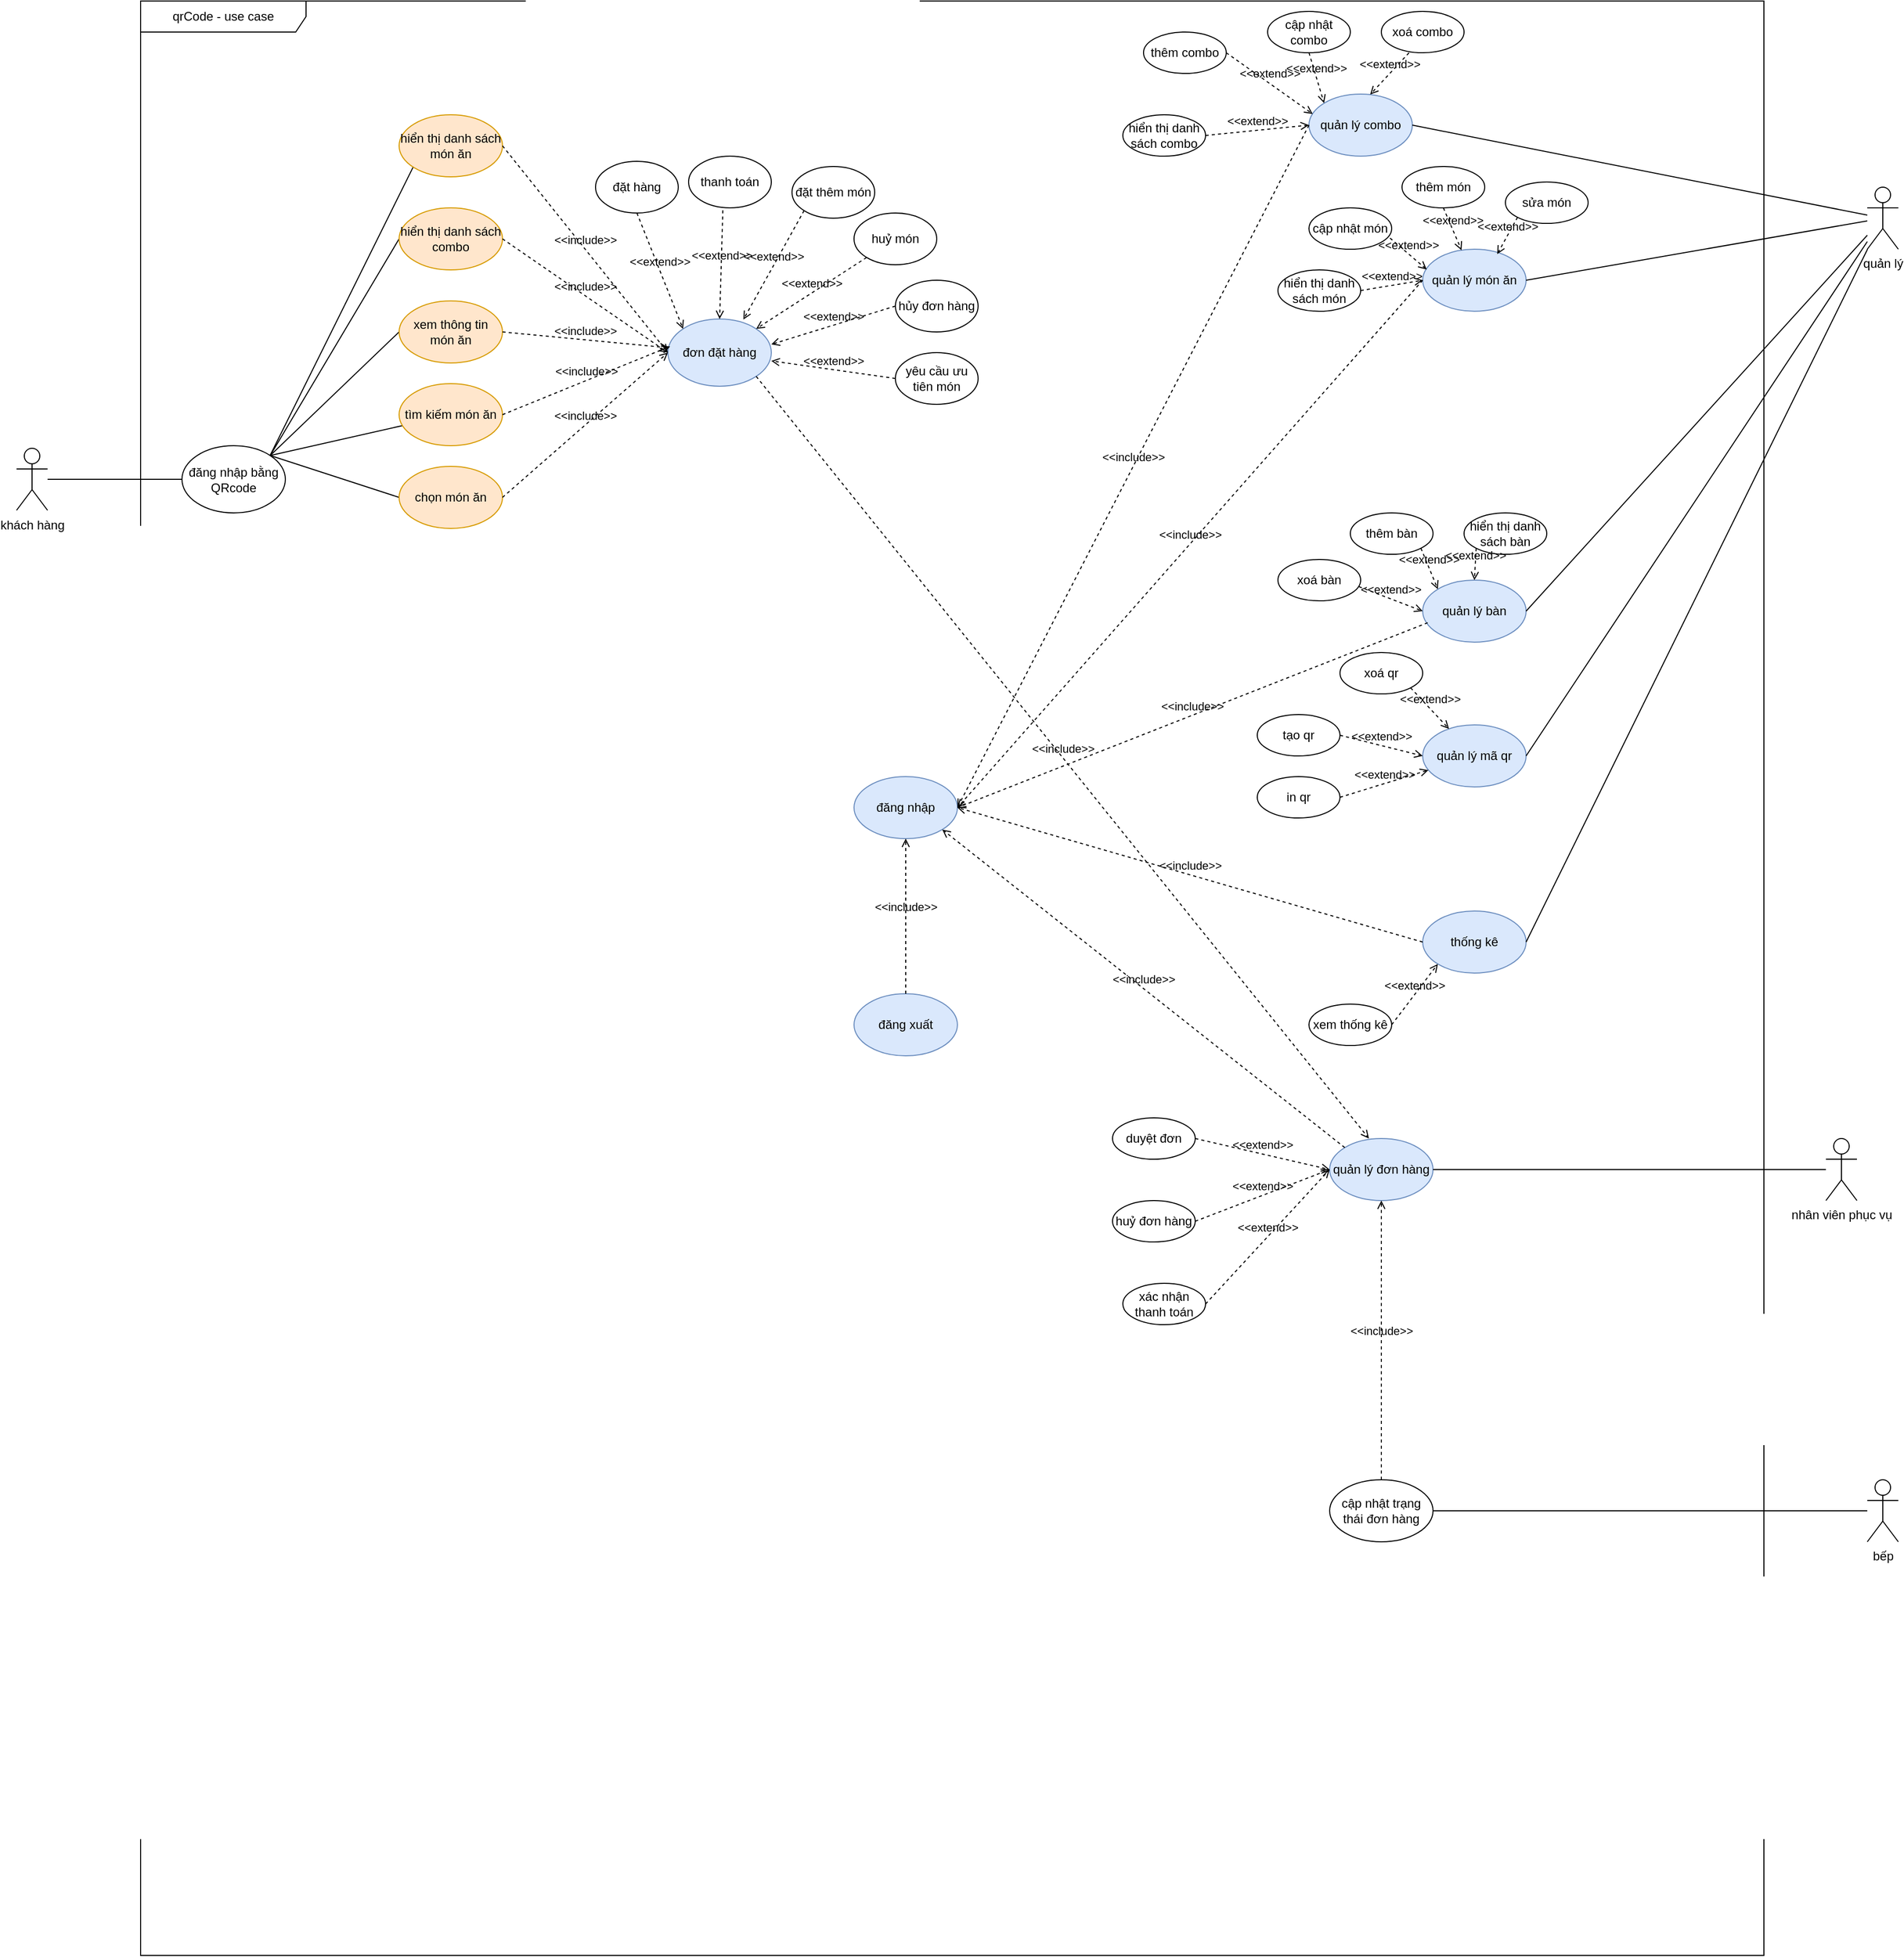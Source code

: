 <mxfile version="24.8.4">
  <diagram name="Trang-1" id="KUGLHPBJDXLbqY33dowA">
    <mxGraphModel dx="1434" dy="746" grid="1" gridSize="10" guides="1" tooltips="1" connect="1" arrows="1" fold="1" page="1" pageScale="1" pageWidth="1920" pageHeight="1200" math="0" shadow="0">
      <root>
        <mxCell id="0" />
        <mxCell id="1" parent="0" />
        <mxCell id="tp8tk3ZOuLwhO5mAe-Hx-1" value="qrCode - use case" style="shape=umlFrame;whiteSpace=wrap;html=1;pointerEvents=0;recursiveResize=0;container=1;collapsible=0;width=160;" parent="1" vertex="1">
          <mxGeometry x="180" y="360" width="1570" height="1890" as="geometry" />
        </mxCell>
        <mxCell id="WepjOPcnquh5TteQ4RRN-25" style="rounded=0;orthogonalLoop=1;jettySize=auto;html=1;entryX=0;entryY=0.5;entryDx=0;entryDy=0;endArrow=none;endFill=0;" parent="tp8tk3ZOuLwhO5mAe-Hx-1" edge="1">
          <mxGeometry relative="1" as="geometry">
            <mxPoint x="120.003" y="450.002" as="sourcePoint" />
            <mxPoint x="264.64" y="158.43" as="targetPoint" />
          </mxGeometry>
        </mxCell>
        <mxCell id="WepjOPcnquh5TteQ4RRN-27" style="rounded=0;orthogonalLoop=1;jettySize=auto;html=1;entryX=0;entryY=0.5;entryDx=0;entryDy=0;endArrow=none;endFill=0;exitX=1;exitY=0;exitDx=0;exitDy=0;" parent="tp8tk3ZOuLwhO5mAe-Hx-1" source="WepjOPcnquh5TteQ4RRN-2" target="WepjOPcnquh5TteQ4RRN-5" edge="1">
          <mxGeometry relative="1" as="geometry" />
        </mxCell>
        <mxCell id="WepjOPcnquh5TteQ4RRN-28" style="rounded=0;orthogonalLoop=1;jettySize=auto;html=1;entryX=0;entryY=0.5;entryDx=0;entryDy=0;endArrow=none;endFill=0;exitX=1;exitY=0;exitDx=0;exitDy=0;" parent="tp8tk3ZOuLwhO5mAe-Hx-1" source="WepjOPcnquh5TteQ4RRN-2" target="WepjOPcnquh5TteQ4RRN-6" edge="1">
          <mxGeometry relative="1" as="geometry" />
        </mxCell>
        <mxCell id="WepjOPcnquh5TteQ4RRN-29" style="rounded=0;orthogonalLoop=1;jettySize=auto;html=1;endArrow=none;endFill=0;exitX=1;exitY=0;exitDx=0;exitDy=0;" parent="tp8tk3ZOuLwhO5mAe-Hx-1" source="WepjOPcnquh5TteQ4RRN-2" target="WepjOPcnquh5TteQ4RRN-7" edge="1">
          <mxGeometry relative="1" as="geometry" />
        </mxCell>
        <mxCell id="WepjOPcnquh5TteQ4RRN-30" style="rounded=0;orthogonalLoop=1;jettySize=auto;html=1;entryX=0;entryY=0.5;entryDx=0;entryDy=0;endArrow=none;endFill=0;exitX=1;exitY=0;exitDx=0;exitDy=0;" parent="tp8tk3ZOuLwhO5mAe-Hx-1" source="WepjOPcnquh5TteQ4RRN-2" target="WepjOPcnquh5TteQ4RRN-18" edge="1">
          <mxGeometry relative="1" as="geometry" />
        </mxCell>
        <mxCell id="WepjOPcnquh5TteQ4RRN-2" value="đăng nhập bằng QRcode" style="ellipse;whiteSpace=wrap;html=1;" parent="tp8tk3ZOuLwhO5mAe-Hx-1" vertex="1">
          <mxGeometry x="40" y="430" width="100" height="65" as="geometry" />
        </mxCell>
        <mxCell id="WepjOPcnquh5TteQ4RRN-4" value="hiển thị danh sách món ăn" style="ellipse;whiteSpace=wrap;html=1;fillColor=#ffe6cc;strokeColor=#d79b00;" parent="tp8tk3ZOuLwhO5mAe-Hx-1" vertex="1">
          <mxGeometry x="250" y="110" width="100" height="60" as="geometry" />
        </mxCell>
        <mxCell id="WepjOPcnquh5TteQ4RRN-5" value="hiển thị danh sách combo" style="ellipse;whiteSpace=wrap;html=1;fillColor=#ffe6cc;strokeColor=#d79b00;" parent="tp8tk3ZOuLwhO5mAe-Hx-1" vertex="1">
          <mxGeometry x="250" y="200" width="100" height="60" as="geometry" />
        </mxCell>
        <mxCell id="WepjOPcnquh5TteQ4RRN-6" value="xem thông tin món ăn" style="ellipse;whiteSpace=wrap;html=1;fillColor=#ffe6cc;strokeColor=#d79b00;" parent="tp8tk3ZOuLwhO5mAe-Hx-1" vertex="1">
          <mxGeometry x="250" y="290" width="100" height="60" as="geometry" />
        </mxCell>
        <mxCell id="WepjOPcnquh5TteQ4RRN-7" value="tìm kiếm món ăn" style="ellipse;whiteSpace=wrap;html=1;fillColor=#ffe6cc;strokeColor=#d79b00;" parent="tp8tk3ZOuLwhO5mAe-Hx-1" vertex="1">
          <mxGeometry x="250" y="370" width="100" height="60" as="geometry" />
        </mxCell>
        <mxCell id="WepjOPcnquh5TteQ4RRN-8" value="đơn đặt hàng" style="ellipse;whiteSpace=wrap;html=1;fillColor=#dae8fc;strokeColor=#6c8ebf;" parent="tp8tk3ZOuLwhO5mAe-Hx-1" vertex="1">
          <mxGeometry x="510" y="307.5" width="100" height="65" as="geometry" />
        </mxCell>
        <mxCell id="WepjOPcnquh5TteQ4RRN-15" value="đặt hàng" style="ellipse;whiteSpace=wrap;html=1;" parent="tp8tk3ZOuLwhO5mAe-Hx-1" vertex="1">
          <mxGeometry x="440" y="155" width="80" height="50" as="geometry" />
        </mxCell>
        <mxCell id="WepjOPcnquh5TteQ4RRN-16" value="&amp;lt;&amp;lt;extend&amp;gt;&amp;gt;" style="html=1;verticalAlign=bottom;labelBackgroundColor=none;endArrow=open;endFill=0;dashed=1;rounded=0;exitX=0.5;exitY=1;exitDx=0;exitDy=0;entryX=0;entryY=0;entryDx=0;entryDy=0;" parent="tp8tk3ZOuLwhO5mAe-Hx-1" source="WepjOPcnquh5TteQ4RRN-15" target="WepjOPcnquh5TteQ4RRN-8" edge="1">
          <mxGeometry width="160" relative="1" as="geometry">
            <mxPoint x="570" y="320" as="sourcePoint" />
            <mxPoint x="730" y="320" as="targetPoint" />
          </mxGeometry>
        </mxCell>
        <mxCell id="WepjOPcnquh5TteQ4RRN-18" value="chọn món ăn" style="ellipse;whiteSpace=wrap;html=1;fillColor=#ffe6cc;strokeColor=#d79b00;" parent="tp8tk3ZOuLwhO5mAe-Hx-1" vertex="1">
          <mxGeometry x="250" y="450" width="100" height="60" as="geometry" />
        </mxCell>
        <mxCell id="WepjOPcnquh5TteQ4RRN-21" value="thanh toán" style="ellipse;whiteSpace=wrap;html=1;" parent="tp8tk3ZOuLwhO5mAe-Hx-1" vertex="1">
          <mxGeometry x="530" y="150" width="80" height="50" as="geometry" />
        </mxCell>
        <mxCell id="WepjOPcnquh5TteQ4RRN-22" value="&amp;lt;&amp;lt;extend&amp;gt;&amp;gt;" style="html=1;verticalAlign=bottom;labelBackgroundColor=none;endArrow=open;endFill=0;dashed=1;rounded=0;exitX=0.414;exitY=1.047;exitDx=0;exitDy=0;entryX=0.5;entryY=0;entryDx=0;entryDy=0;exitPerimeter=0;" parent="tp8tk3ZOuLwhO5mAe-Hx-1" source="WepjOPcnquh5TteQ4RRN-21" target="WepjOPcnquh5TteQ4RRN-8" edge="1">
          <mxGeometry width="160" relative="1" as="geometry">
            <mxPoint x="580" y="215" as="sourcePoint" />
            <mxPoint x="546" y="270" as="targetPoint" />
          </mxGeometry>
        </mxCell>
        <mxCell id="WepjOPcnquh5TteQ4RRN-31" value="&amp;lt;&amp;lt;include&amp;gt;&amp;gt;" style="html=1;verticalAlign=bottom;labelBackgroundColor=none;endArrow=open;endFill=0;dashed=1;rounded=0;exitX=1;exitY=0.5;exitDx=0;exitDy=0;entryX=0;entryY=0.5;entryDx=0;entryDy=0;" parent="tp8tk3ZOuLwhO5mAe-Hx-1" source="WepjOPcnquh5TteQ4RRN-4" target="WepjOPcnquh5TteQ4RRN-8" edge="1">
          <mxGeometry width="160" relative="1" as="geometry">
            <mxPoint x="360" y="290" as="sourcePoint" />
            <mxPoint x="520" y="290" as="targetPoint" />
          </mxGeometry>
        </mxCell>
        <mxCell id="WepjOPcnquh5TteQ4RRN-32" value="&amp;lt;&amp;lt;include&amp;gt;&amp;gt;" style="html=1;verticalAlign=bottom;labelBackgroundColor=none;endArrow=open;endFill=0;dashed=1;rounded=0;exitX=1;exitY=0.5;exitDx=0;exitDy=0;entryX=0;entryY=0.5;entryDx=0;entryDy=0;" parent="tp8tk3ZOuLwhO5mAe-Hx-1" source="WepjOPcnquh5TteQ4RRN-5" target="WepjOPcnquh5TteQ4RRN-8" edge="1">
          <mxGeometry width="160" relative="1" as="geometry">
            <mxPoint x="380" y="250" as="sourcePoint" />
            <mxPoint x="540" y="450" as="targetPoint" />
          </mxGeometry>
        </mxCell>
        <mxCell id="WepjOPcnquh5TteQ4RRN-33" value="&amp;lt;&amp;lt;include&amp;gt;&amp;gt;" style="html=1;verticalAlign=bottom;labelBackgroundColor=none;endArrow=open;endFill=0;dashed=1;rounded=0;exitX=1;exitY=0.5;exitDx=0;exitDy=0;" parent="tp8tk3ZOuLwhO5mAe-Hx-1" source="WepjOPcnquh5TteQ4RRN-6" target="WepjOPcnquh5TteQ4RRN-8" edge="1">
          <mxGeometry width="160" relative="1" as="geometry">
            <mxPoint x="370" y="160" as="sourcePoint" />
            <mxPoint x="530" y="360" as="targetPoint" />
          </mxGeometry>
        </mxCell>
        <mxCell id="WepjOPcnquh5TteQ4RRN-34" value="&amp;lt;&amp;lt;include&amp;gt;&amp;gt;" style="html=1;verticalAlign=bottom;labelBackgroundColor=none;endArrow=open;endFill=0;dashed=1;rounded=0;exitX=1;exitY=0.5;exitDx=0;exitDy=0;entryX=0.021;entryY=0.407;entryDx=0;entryDy=0;entryPerimeter=0;" parent="tp8tk3ZOuLwhO5mAe-Hx-1" source="WepjOPcnquh5TteQ4RRN-7" target="WepjOPcnquh5TteQ4RRN-8" edge="1">
          <mxGeometry width="160" relative="1" as="geometry">
            <mxPoint x="380" y="170" as="sourcePoint" />
            <mxPoint x="520" y="340" as="targetPoint" />
          </mxGeometry>
        </mxCell>
        <mxCell id="WepjOPcnquh5TteQ4RRN-36" value="đặt thêm món" style="ellipse;whiteSpace=wrap;html=1;" parent="tp8tk3ZOuLwhO5mAe-Hx-1" vertex="1">
          <mxGeometry x="630" y="160" width="80" height="50" as="geometry" />
        </mxCell>
        <mxCell id="WepjOPcnquh5TteQ4RRN-37" value="huỷ món" style="ellipse;whiteSpace=wrap;html=1;" parent="tp8tk3ZOuLwhO5mAe-Hx-1" vertex="1">
          <mxGeometry x="690" y="205" width="80" height="50" as="geometry" />
        </mxCell>
        <mxCell id="WepjOPcnquh5TteQ4RRN-38" value="&amp;lt;&amp;lt;extend&amp;gt;&amp;gt;" style="html=1;verticalAlign=bottom;labelBackgroundColor=none;endArrow=open;endFill=0;dashed=1;rounded=0;entryX=1;entryY=0;entryDx=0;entryDy=0;" parent="tp8tk3ZOuLwhO5mAe-Hx-1" source="WepjOPcnquh5TteQ4RRN-37" target="WepjOPcnquh5TteQ4RRN-8" edge="1">
          <mxGeometry width="160" relative="1" as="geometry">
            <mxPoint x="683" y="232" as="sourcePoint" />
            <mxPoint x="599" y="322" as="targetPoint" />
          </mxGeometry>
        </mxCell>
        <mxCell id="WepjOPcnquh5TteQ4RRN-39" value="&amp;lt;&amp;lt;extend&amp;gt;&amp;gt;" style="html=1;verticalAlign=bottom;labelBackgroundColor=none;endArrow=open;endFill=0;dashed=1;rounded=0;entryX=0.73;entryY=0.008;entryDx=0;entryDy=0;exitX=0;exitY=1;exitDx=0;exitDy=0;entryPerimeter=0;" parent="tp8tk3ZOuLwhO5mAe-Hx-1" source="WepjOPcnquh5TteQ4RRN-36" target="WepjOPcnquh5TteQ4RRN-8" edge="1">
          <mxGeometry width="160" relative="1" as="geometry">
            <mxPoint x="701" y="340" as="sourcePoint" />
            <mxPoint x="620" y="350" as="targetPoint" />
          </mxGeometry>
        </mxCell>
        <mxCell id="WepjOPcnquh5TteQ4RRN-43" value="quản lý combo" style="ellipse;whiteSpace=wrap;html=1;fillColor=#dae8fc;strokeColor=#6c8ebf;" parent="tp8tk3ZOuLwhO5mAe-Hx-1" vertex="1">
          <mxGeometry x="1130" y="90" width="100" height="60" as="geometry" />
        </mxCell>
        <mxCell id="WepjOPcnquh5TteQ4RRN-44" value="quản lý món ăn" style="ellipse;whiteSpace=wrap;html=1;fillColor=#dae8fc;strokeColor=#6c8ebf;" parent="tp8tk3ZOuLwhO5mAe-Hx-1" vertex="1">
          <mxGeometry x="1240" y="240" width="100" height="60" as="geometry" />
        </mxCell>
        <mxCell id="WepjOPcnquh5TteQ4RRN-46" value="thống kê" style="ellipse;whiteSpace=wrap;html=1;fillColor=#dae8fc;strokeColor=#6c8ebf;" parent="tp8tk3ZOuLwhO5mAe-Hx-1" vertex="1">
          <mxGeometry x="1240" y="880" width="100" height="60" as="geometry" />
        </mxCell>
        <mxCell id="WepjOPcnquh5TteQ4RRN-47" value="quản lý đơn hàng" style="ellipse;whiteSpace=wrap;html=1;fillColor=#dae8fc;strokeColor=#6c8ebf;" parent="tp8tk3ZOuLwhO5mAe-Hx-1" vertex="1">
          <mxGeometry x="1150" y="1100" width="100" height="60" as="geometry" />
        </mxCell>
        <mxCell id="WepjOPcnquh5TteQ4RRN-48" value="cập nhật trạng thái đơn hàng" style="ellipse;whiteSpace=wrap;html=1;" parent="tp8tk3ZOuLwhO5mAe-Hx-1" vertex="1">
          <mxGeometry x="1150" y="1430" width="100" height="60" as="geometry" />
        </mxCell>
        <mxCell id="WepjOPcnquh5TteQ4RRN-49" value="quản lý bàn" style="ellipse;whiteSpace=wrap;html=1;fillColor=#dae8fc;strokeColor=#6c8ebf;" parent="tp8tk3ZOuLwhO5mAe-Hx-1" vertex="1">
          <mxGeometry x="1240" y="560" width="100" height="60" as="geometry" />
        </mxCell>
        <mxCell id="WepjOPcnquh5TteQ4RRN-50" value="quản lý mã qr" style="ellipse;whiteSpace=wrap;html=1;fillColor=#dae8fc;strokeColor=#6c8ebf;" parent="tp8tk3ZOuLwhO5mAe-Hx-1" vertex="1">
          <mxGeometry x="1240" y="700" width="100" height="60" as="geometry" />
        </mxCell>
        <mxCell id="WepjOPcnquh5TteQ4RRN-87" value="đăng nhập" style="ellipse;whiteSpace=wrap;html=1;fillColor=#dae8fc;strokeColor=#6c8ebf;" parent="tp8tk3ZOuLwhO5mAe-Hx-1" vertex="1">
          <mxGeometry x="690" y="750" width="100" height="60" as="geometry" />
        </mxCell>
        <mxCell id="WepjOPcnquh5TteQ4RRN-94" value="&amp;lt;&amp;lt;include&amp;gt;&amp;gt;" style="html=1;verticalAlign=bottom;labelBackgroundColor=none;endArrow=open;endFill=0;dashed=1;rounded=0;exitX=0;exitY=0.5;exitDx=0;exitDy=0;entryX=1;entryY=0.5;entryDx=0;entryDy=0;" parent="tp8tk3ZOuLwhO5mAe-Hx-1" source="WepjOPcnquh5TteQ4RRN-43" target="WepjOPcnquh5TteQ4RRN-87" edge="1">
          <mxGeometry width="160" relative="1" as="geometry">
            <mxPoint x="1150" y="460" as="sourcePoint" />
            <mxPoint x="1310" y="320" as="targetPoint" />
          </mxGeometry>
        </mxCell>
        <mxCell id="WepjOPcnquh5TteQ4RRN-96" value="&amp;lt;&amp;lt;include&amp;gt;&amp;gt;" style="html=1;verticalAlign=bottom;labelBackgroundColor=none;endArrow=open;endFill=0;dashed=1;rounded=0;exitX=0;exitY=0.5;exitDx=0;exitDy=0;entryX=1;entryY=0.5;entryDx=0;entryDy=0;" parent="tp8tk3ZOuLwhO5mAe-Hx-1" source="WepjOPcnquh5TteQ4RRN-44" target="WepjOPcnquh5TteQ4RRN-87" edge="1">
          <mxGeometry width="160" relative="1" as="geometry">
            <mxPoint x="370" y="500" as="sourcePoint" />
            <mxPoint x="828" y="892" as="targetPoint" />
          </mxGeometry>
        </mxCell>
        <mxCell id="WepjOPcnquh5TteQ4RRN-97" value="thêm combo" style="ellipse;whiteSpace=wrap;html=1;" parent="tp8tk3ZOuLwhO5mAe-Hx-1" vertex="1">
          <mxGeometry x="970" y="30" width="80" height="40" as="geometry" />
        </mxCell>
        <mxCell id="WepjOPcnquh5TteQ4RRN-98" value="cập nhật combo" style="ellipse;whiteSpace=wrap;html=1;" parent="tp8tk3ZOuLwhO5mAe-Hx-1" vertex="1">
          <mxGeometry x="1090" y="10" width="80" height="40" as="geometry" />
        </mxCell>
        <mxCell id="WepjOPcnquh5TteQ4RRN-99" value="xoá combo" style="ellipse;whiteSpace=wrap;html=1;" parent="tp8tk3ZOuLwhO5mAe-Hx-1" vertex="1">
          <mxGeometry x="1200" y="10" width="80" height="40" as="geometry" />
        </mxCell>
        <mxCell id="WepjOPcnquh5TteQ4RRN-100" value="hiển thị danh sách combo" style="ellipse;whiteSpace=wrap;html=1;" parent="tp8tk3ZOuLwhO5mAe-Hx-1" vertex="1">
          <mxGeometry x="950" y="110" width="80" height="40" as="geometry" />
        </mxCell>
        <mxCell id="WepjOPcnquh5TteQ4RRN-101" value="&amp;lt;&amp;lt;extend&amp;gt;&amp;gt;" style="html=1;verticalAlign=bottom;labelBackgroundColor=none;endArrow=open;endFill=0;dashed=1;rounded=0;exitX=1;exitY=0.5;exitDx=0;exitDy=0;entryX=0;entryY=0.5;entryDx=0;entryDy=0;" parent="tp8tk3ZOuLwhO5mAe-Hx-1" source="WepjOPcnquh5TteQ4RRN-100" target="WepjOPcnquh5TteQ4RRN-43" edge="1">
          <mxGeometry width="160" relative="1" as="geometry">
            <mxPoint x="1060" y="100" as="sourcePoint" />
            <mxPoint x="976" y="190" as="targetPoint" />
          </mxGeometry>
        </mxCell>
        <mxCell id="WepjOPcnquh5TteQ4RRN-103" value="&amp;lt;&amp;lt;extend&amp;gt;&amp;gt;" style="html=1;verticalAlign=bottom;labelBackgroundColor=none;endArrow=open;endFill=0;dashed=1;rounded=0;exitX=0.5;exitY=1;exitDx=0;exitDy=0;entryX=0;entryY=0;entryDx=0;entryDy=0;" parent="tp8tk3ZOuLwhO5mAe-Hx-1" source="WepjOPcnquh5TteQ4RRN-98" target="WepjOPcnquh5TteQ4RRN-43" edge="1">
          <mxGeometry width="160" relative="1" as="geometry">
            <mxPoint x="1120" y="80" as="sourcePoint" />
            <mxPoint x="1036" y="170" as="targetPoint" />
          </mxGeometry>
        </mxCell>
        <mxCell id="WepjOPcnquh5TteQ4RRN-104" value="&amp;lt;&amp;lt;extend&amp;gt;&amp;gt;" style="html=1;verticalAlign=bottom;labelBackgroundColor=none;endArrow=open;endFill=0;dashed=1;rounded=0;exitX=0.334;exitY=1.003;exitDx=0;exitDy=0;entryX=0.592;entryY=0.007;entryDx=0;entryDy=0;entryPerimeter=0;exitPerimeter=0;" parent="tp8tk3ZOuLwhO5mAe-Hx-1" source="WepjOPcnquh5TteQ4RRN-99" target="WepjOPcnquh5TteQ4RRN-43" edge="1">
          <mxGeometry width="160" relative="1" as="geometry">
            <mxPoint x="1210" y="100" as="sourcePoint" />
            <mxPoint x="1126" y="190" as="targetPoint" />
          </mxGeometry>
        </mxCell>
        <mxCell id="WepjOPcnquh5TteQ4RRN-102" value="&amp;lt;&amp;lt;extend&amp;gt;&amp;gt;" style="html=1;verticalAlign=bottom;labelBackgroundColor=none;endArrow=open;endFill=0;dashed=1;rounded=0;exitX=1;exitY=0.5;exitDx=0;exitDy=0;entryX=0.036;entryY=0.32;entryDx=0;entryDy=0;entryPerimeter=0;" parent="tp8tk3ZOuLwhO5mAe-Hx-1" source="WepjOPcnquh5TteQ4RRN-97" target="WepjOPcnquh5TteQ4RRN-43" edge="1">
          <mxGeometry width="160" relative="1" as="geometry">
            <mxPoint x="693" y="242" as="sourcePoint" />
            <mxPoint x="1090" y="140" as="targetPoint" />
          </mxGeometry>
        </mxCell>
        <mxCell id="WepjOPcnquh5TteQ4RRN-105" value="cập nhật món" style="ellipse;whiteSpace=wrap;html=1;" parent="tp8tk3ZOuLwhO5mAe-Hx-1" vertex="1">
          <mxGeometry x="1130" y="200" width="80" height="40" as="geometry" />
        </mxCell>
        <mxCell id="WepjOPcnquh5TteQ4RRN-106" value="thêm món" style="ellipse;whiteSpace=wrap;html=1;" parent="tp8tk3ZOuLwhO5mAe-Hx-1" vertex="1">
          <mxGeometry x="1220" y="160" width="80" height="40" as="geometry" />
        </mxCell>
        <mxCell id="WepjOPcnquh5TteQ4RRN-107" value="sửa món" style="ellipse;whiteSpace=wrap;html=1;" parent="tp8tk3ZOuLwhO5mAe-Hx-1" vertex="1">
          <mxGeometry x="1320" y="175" width="80" height="40" as="geometry" />
        </mxCell>
        <mxCell id="WepjOPcnquh5TteQ4RRN-108" value="hiển thị danh sách món" style="ellipse;whiteSpace=wrap;html=1;" parent="tp8tk3ZOuLwhO5mAe-Hx-1" vertex="1">
          <mxGeometry x="1100" y="260" width="80" height="40" as="geometry" />
        </mxCell>
        <mxCell id="WepjOPcnquh5TteQ4RRN-109" value="&amp;lt;&amp;lt;extend&amp;gt;&amp;gt;" style="html=1;verticalAlign=bottom;labelBackgroundColor=none;endArrow=open;endFill=0;dashed=1;rounded=0;exitX=0.98;exitY=0.731;exitDx=0;exitDy=0;entryX=0.039;entryY=0.327;entryDx=0;entryDy=0;entryPerimeter=0;exitPerimeter=0;" parent="tp8tk3ZOuLwhO5mAe-Hx-1" source="WepjOPcnquh5TteQ4RRN-105" target="WepjOPcnquh5TteQ4RRN-44" edge="1">
          <mxGeometry width="160" relative="1" as="geometry">
            <mxPoint x="1240" y="220" as="sourcePoint" />
            <mxPoint x="1156" y="310" as="targetPoint" />
          </mxGeometry>
        </mxCell>
        <mxCell id="WepjOPcnquh5TteQ4RRN-110" value="&amp;lt;&amp;lt;extend&amp;gt;&amp;gt;" style="html=1;verticalAlign=bottom;labelBackgroundColor=none;endArrow=open;endFill=0;dashed=1;rounded=0;exitX=0.5;exitY=1;exitDx=0;exitDy=0;" parent="tp8tk3ZOuLwhO5mAe-Hx-1" source="WepjOPcnquh5TteQ4RRN-106" target="WepjOPcnquh5TteQ4RRN-44" edge="1">
          <mxGeometry width="160" relative="1" as="geometry">
            <mxPoint x="1280" y="220" as="sourcePoint" />
            <mxPoint x="1196" y="310" as="targetPoint" />
          </mxGeometry>
        </mxCell>
        <mxCell id="WepjOPcnquh5TteQ4RRN-111" value="&amp;lt;&amp;lt;extend&amp;gt;&amp;gt;" style="html=1;verticalAlign=bottom;labelBackgroundColor=none;endArrow=open;endFill=0;dashed=1;rounded=0;exitX=0;exitY=1;exitDx=0;exitDy=0;entryX=0.721;entryY=0.08;entryDx=0;entryDy=0;entryPerimeter=0;" parent="tp8tk3ZOuLwhO5mAe-Hx-1" source="WepjOPcnquh5TteQ4RRN-107" target="WepjOPcnquh5TteQ4RRN-44" edge="1">
          <mxGeometry width="160" relative="1" as="geometry">
            <mxPoint x="1350" y="230" as="sourcePoint" />
            <mxPoint x="1266" y="320" as="targetPoint" />
          </mxGeometry>
        </mxCell>
        <mxCell id="WepjOPcnquh5TteQ4RRN-112" value="&amp;lt;&amp;lt;extend&amp;gt;&amp;gt;" style="html=1;verticalAlign=bottom;labelBackgroundColor=none;endArrow=open;endFill=0;dashed=1;rounded=0;exitX=1;exitY=0.5;exitDx=0;exitDy=0;entryX=0;entryY=0.5;entryDx=0;entryDy=0;" parent="tp8tk3ZOuLwhO5mAe-Hx-1" source="WepjOPcnquh5TteQ4RRN-108" target="WepjOPcnquh5TteQ4RRN-44" edge="1">
          <mxGeometry width="160" relative="1" as="geometry">
            <mxPoint x="1200" y="270" as="sourcePoint" />
            <mxPoint x="1116" y="360" as="targetPoint" />
          </mxGeometry>
        </mxCell>
        <mxCell id="WepjOPcnquh5TteQ4RRN-119" value="xoá bàn" style="ellipse;whiteSpace=wrap;html=1;" parent="tp8tk3ZOuLwhO5mAe-Hx-1" vertex="1">
          <mxGeometry x="1100" y="540" width="80" height="40" as="geometry" />
        </mxCell>
        <mxCell id="WepjOPcnquh5TteQ4RRN-120" value="thêm bàn" style="ellipse;whiteSpace=wrap;html=1;" parent="tp8tk3ZOuLwhO5mAe-Hx-1" vertex="1">
          <mxGeometry x="1170" y="495" width="80" height="40" as="geometry" />
        </mxCell>
        <mxCell id="WepjOPcnquh5TteQ4RRN-121" value="hiển thị danh sách bàn" style="ellipse;whiteSpace=wrap;html=1;" parent="tp8tk3ZOuLwhO5mAe-Hx-1" vertex="1">
          <mxGeometry x="1280" y="495" width="80" height="40" as="geometry" />
        </mxCell>
        <mxCell id="WepjOPcnquh5TteQ4RRN-122" value="&amp;lt;&amp;lt;extend&amp;gt;&amp;gt;" style="html=1;verticalAlign=bottom;labelBackgroundColor=none;endArrow=open;endFill=0;dashed=1;rounded=0;exitX=0.979;exitY=0.658;exitDx=0;exitDy=0;entryX=0;entryY=0.5;entryDx=0;entryDy=0;exitPerimeter=0;" parent="tp8tk3ZOuLwhO5mAe-Hx-1" source="WepjOPcnquh5TteQ4RRN-119" target="WepjOPcnquh5TteQ4RRN-49" edge="1">
          <mxGeometry width="160" relative="1" as="geometry">
            <mxPoint x="1200" y="560" as="sourcePoint" />
            <mxPoint x="1116" y="650" as="targetPoint" />
          </mxGeometry>
        </mxCell>
        <mxCell id="WepjOPcnquh5TteQ4RRN-123" value="&amp;lt;&amp;lt;extend&amp;gt;&amp;gt;" style="html=1;verticalAlign=bottom;labelBackgroundColor=none;endArrow=open;endFill=0;dashed=1;rounded=0;exitX=1;exitY=1;exitDx=0;exitDy=0;entryX=0;entryY=0;entryDx=0;entryDy=0;" parent="tp8tk3ZOuLwhO5mAe-Hx-1" source="WepjOPcnquh5TteQ4RRN-120" target="WepjOPcnquh5TteQ4RRN-49" edge="1">
          <mxGeometry width="160" relative="1" as="geometry">
            <mxPoint x="1260" y="540" as="sourcePoint" />
            <mxPoint x="1176" y="630" as="targetPoint" />
          </mxGeometry>
        </mxCell>
        <mxCell id="WepjOPcnquh5TteQ4RRN-124" value="&amp;lt;&amp;lt;extend&amp;gt;&amp;gt;" style="html=1;verticalAlign=bottom;labelBackgroundColor=none;endArrow=open;endFill=0;dashed=1;rounded=0;exitX=0;exitY=1;exitDx=0;exitDy=0;entryX=0.5;entryY=0;entryDx=0;entryDy=0;" parent="tp8tk3ZOuLwhO5mAe-Hx-1" source="WepjOPcnquh5TteQ4RRN-121" target="WepjOPcnquh5TteQ4RRN-49" edge="1">
          <mxGeometry width="160" relative="1" as="geometry">
            <mxPoint x="1310" y="550" as="sourcePoint" />
            <mxPoint x="1226" y="640" as="targetPoint" />
          </mxGeometry>
        </mxCell>
        <mxCell id="WepjOPcnquh5TteQ4RRN-125" value="tạo qr" style="ellipse;whiteSpace=wrap;html=1;" parent="tp8tk3ZOuLwhO5mAe-Hx-1" vertex="1">
          <mxGeometry x="1080" y="690" width="80" height="40" as="geometry" />
        </mxCell>
        <mxCell id="WepjOPcnquh5TteQ4RRN-126" value="&amp;lt;&amp;lt;extend&amp;gt;&amp;gt;" style="html=1;verticalAlign=bottom;labelBackgroundColor=none;endArrow=open;endFill=0;dashed=1;rounded=0;exitX=1;exitY=0.5;exitDx=0;exitDy=0;entryX=0;entryY=0.5;entryDx=0;entryDy=0;" parent="tp8tk3ZOuLwhO5mAe-Hx-1" source="WepjOPcnquh5TteQ4RRN-125" target="WepjOPcnquh5TteQ4RRN-50" edge="1">
          <mxGeometry width="160" relative="1" as="geometry">
            <mxPoint x="1190" y="740" as="sourcePoint" />
            <mxPoint x="1106" y="830" as="targetPoint" />
          </mxGeometry>
        </mxCell>
        <mxCell id="WepjOPcnquh5TteQ4RRN-127" value="xoá qr" style="ellipse;whiteSpace=wrap;html=1;" parent="tp8tk3ZOuLwhO5mAe-Hx-1" vertex="1">
          <mxGeometry x="1160" y="630" width="80" height="40" as="geometry" />
        </mxCell>
        <mxCell id="WepjOPcnquh5TteQ4RRN-128" value="&amp;lt;&amp;lt;extend&amp;gt;&amp;gt;" style="html=1;verticalAlign=bottom;labelBackgroundColor=none;endArrow=open;endFill=0;dashed=1;rounded=0;exitX=1;exitY=1;exitDx=0;exitDy=0;" parent="tp8tk3ZOuLwhO5mAe-Hx-1" source="WepjOPcnquh5TteQ4RRN-127" target="WepjOPcnquh5TteQ4RRN-50" edge="1">
          <mxGeometry width="160" relative="1" as="geometry">
            <mxPoint x="1290" y="650" as="sourcePoint" />
            <mxPoint x="1206" y="740" as="targetPoint" />
          </mxGeometry>
        </mxCell>
        <mxCell id="WepjOPcnquh5TteQ4RRN-129" value="in qr" style="ellipse;whiteSpace=wrap;html=1;" parent="tp8tk3ZOuLwhO5mAe-Hx-1" vertex="1">
          <mxGeometry x="1080" y="750" width="80" height="40" as="geometry" />
        </mxCell>
        <mxCell id="WepjOPcnquh5TteQ4RRN-130" value="&amp;lt;&amp;lt;extend&amp;gt;&amp;gt;" style="html=1;verticalAlign=bottom;labelBackgroundColor=none;endArrow=open;endFill=0;dashed=1;rounded=0;exitX=1;exitY=0.5;exitDx=0;exitDy=0;" parent="tp8tk3ZOuLwhO5mAe-Hx-1" source="WepjOPcnquh5TteQ4RRN-129" target="WepjOPcnquh5TteQ4RRN-50" edge="1">
          <mxGeometry width="160" relative="1" as="geometry">
            <mxPoint x="1210" y="770" as="sourcePoint" />
            <mxPoint x="1126" y="860" as="targetPoint" />
          </mxGeometry>
        </mxCell>
        <mxCell id="WepjOPcnquh5TteQ4RRN-131" value="xem thống kê" style="ellipse;whiteSpace=wrap;html=1;" parent="tp8tk3ZOuLwhO5mAe-Hx-1" vertex="1">
          <mxGeometry x="1130" y="970" width="80" height="40" as="geometry" />
        </mxCell>
        <mxCell id="WepjOPcnquh5TteQ4RRN-133" value="&amp;lt;&amp;lt;extend&amp;gt;&amp;gt;" style="html=1;verticalAlign=bottom;labelBackgroundColor=none;endArrow=open;endFill=0;dashed=1;rounded=0;exitX=1;exitY=0.5;exitDx=0;exitDy=0;entryX=0;entryY=1;entryDx=0;entryDy=0;" parent="tp8tk3ZOuLwhO5mAe-Hx-1" source="WepjOPcnquh5TteQ4RRN-131" target="WepjOPcnquh5TteQ4RRN-46" edge="1">
          <mxGeometry width="160" relative="1" as="geometry">
            <mxPoint x="1200" y="950" as="sourcePoint" />
            <mxPoint x="1116" y="1040" as="targetPoint" />
          </mxGeometry>
        </mxCell>
        <mxCell id="WepjOPcnquh5TteQ4RRN-134" value="&amp;lt;&amp;lt;include&amp;gt;&amp;gt;" style="html=1;verticalAlign=bottom;labelBackgroundColor=none;endArrow=open;endFill=0;dashed=1;rounded=0;exitX=1;exitY=1;exitDx=0;exitDy=0;" parent="tp8tk3ZOuLwhO5mAe-Hx-1" source="WepjOPcnquh5TteQ4RRN-8" edge="1">
          <mxGeometry width="160" relative="1" as="geometry">
            <mxPoint x="750" y="460" as="sourcePoint" />
            <mxPoint x="1188" y="1100" as="targetPoint" />
          </mxGeometry>
        </mxCell>
        <mxCell id="WepjOPcnquh5TteQ4RRN-135" value="duyệt đơn" style="ellipse;whiteSpace=wrap;html=1;" parent="tp8tk3ZOuLwhO5mAe-Hx-1" vertex="1">
          <mxGeometry x="940" y="1080" width="80" height="40" as="geometry" />
        </mxCell>
        <mxCell id="WepjOPcnquh5TteQ4RRN-136" value="&amp;lt;&amp;lt;extend&amp;gt;&amp;gt;" style="html=1;verticalAlign=bottom;labelBackgroundColor=none;endArrow=open;endFill=0;dashed=1;rounded=0;exitX=1;exitY=0.5;exitDx=0;exitDy=0;entryX=0;entryY=0.5;entryDx=0;entryDy=0;" parent="tp8tk3ZOuLwhO5mAe-Hx-1" source="WepjOPcnquh5TteQ4RRN-135" target="WepjOPcnquh5TteQ4RRN-47" edge="1">
          <mxGeometry width="160" relative="1" as="geometry">
            <mxPoint x="1060" y="1170" as="sourcePoint" />
            <mxPoint x="1140" y="1170" as="targetPoint" />
          </mxGeometry>
        </mxCell>
        <mxCell id="WepjOPcnquh5TteQ4RRN-137" value="&amp;lt;&amp;lt;include&amp;gt;&amp;gt;" style="html=1;verticalAlign=bottom;labelBackgroundColor=none;endArrow=open;endFill=0;dashed=1;rounded=0;exitX=0.5;exitY=0;exitDx=0;exitDy=0;entryX=0.5;entryY=1;entryDx=0;entryDy=0;" parent="tp8tk3ZOuLwhO5mAe-Hx-1" source="WepjOPcnquh5TteQ4RRN-48" target="WepjOPcnquh5TteQ4RRN-47" edge="1">
          <mxGeometry width="160" relative="1" as="geometry">
            <mxPoint x="1220" y="1290" as="sourcePoint" />
            <mxPoint x="1775" y="2057" as="targetPoint" />
          </mxGeometry>
        </mxCell>
        <mxCell id="WepjOPcnquh5TteQ4RRN-140" value="huỷ đơn hàng" style="ellipse;whiteSpace=wrap;html=1;" parent="tp8tk3ZOuLwhO5mAe-Hx-1" vertex="1">
          <mxGeometry x="940" y="1160" width="80" height="40" as="geometry" />
        </mxCell>
        <mxCell id="WepjOPcnquh5TteQ4RRN-142" value="xác nhận thanh toán" style="ellipse;whiteSpace=wrap;html=1;" parent="tp8tk3ZOuLwhO5mAe-Hx-1" vertex="1">
          <mxGeometry x="950" y="1240" width="80" height="40" as="geometry" />
        </mxCell>
        <mxCell id="WepjOPcnquh5TteQ4RRN-143" value="&amp;lt;&amp;lt;extend&amp;gt;&amp;gt;" style="html=1;verticalAlign=bottom;labelBackgroundColor=none;endArrow=open;endFill=0;dashed=1;rounded=0;exitX=1;exitY=0.5;exitDx=0;exitDy=0;entryX=0;entryY=0.5;entryDx=0;entryDy=0;" parent="tp8tk3ZOuLwhO5mAe-Hx-1" source="WepjOPcnquh5TteQ4RRN-140" target="WepjOPcnquh5TteQ4RRN-47" edge="1">
          <mxGeometry width="160" relative="1" as="geometry">
            <mxPoint x="1060" y="1150" as="sourcePoint" />
            <mxPoint x="1190" y="1220" as="targetPoint" />
          </mxGeometry>
        </mxCell>
        <mxCell id="WepjOPcnquh5TteQ4RRN-144" value="&amp;lt;&amp;lt;extend&amp;gt;&amp;gt;" style="html=1;verticalAlign=bottom;labelBackgroundColor=none;endArrow=open;endFill=0;dashed=1;rounded=0;exitX=1;exitY=0.5;exitDx=0;exitDy=0;entryX=0;entryY=0.5;entryDx=0;entryDy=0;" parent="tp8tk3ZOuLwhO5mAe-Hx-1" source="WepjOPcnquh5TteQ4RRN-142" target="WepjOPcnquh5TteQ4RRN-47" edge="1">
          <mxGeometry width="160" relative="1" as="geometry">
            <mxPoint x="1070" y="1220" as="sourcePoint" />
            <mxPoint x="1200" y="1290" as="targetPoint" />
          </mxGeometry>
        </mxCell>
        <mxCell id="WepjOPcnquh5TteQ4RRN-145" value="đăng xuất" style="ellipse;whiteSpace=wrap;html=1;fillColor=#dae8fc;strokeColor=#6c8ebf;" parent="tp8tk3ZOuLwhO5mAe-Hx-1" vertex="1">
          <mxGeometry x="690" y="960" width="100" height="60" as="geometry" />
        </mxCell>
        <mxCell id="WepjOPcnquh5TteQ4RRN-146" value="&amp;lt;&amp;lt;include&amp;gt;&amp;gt;" style="html=1;verticalAlign=bottom;labelBackgroundColor=none;endArrow=open;endFill=0;dashed=1;rounded=0;exitX=0.5;exitY=0;exitDx=0;exitDy=0;" parent="tp8tk3ZOuLwhO5mAe-Hx-1" source="WepjOPcnquh5TteQ4RRN-145" target="WepjOPcnquh5TteQ4RRN-87" edge="1">
          <mxGeometry width="160" relative="1" as="geometry">
            <mxPoint x="740" y="880" as="sourcePoint" />
            <mxPoint x="900" y="740" as="targetPoint" />
          </mxGeometry>
        </mxCell>
        <mxCell id="14mwuOPKw8KpRirdlKFx-1" value="hủy đơn hàng" style="ellipse;whiteSpace=wrap;html=1;" vertex="1" parent="tp8tk3ZOuLwhO5mAe-Hx-1">
          <mxGeometry x="730" y="270" width="80" height="50" as="geometry" />
        </mxCell>
        <mxCell id="14mwuOPKw8KpRirdlKFx-2" value="yêu cầu ưu tiên món" style="ellipse;whiteSpace=wrap;html=1;" vertex="1" parent="tp8tk3ZOuLwhO5mAe-Hx-1">
          <mxGeometry x="730" y="340" width="80" height="50" as="geometry" />
        </mxCell>
        <mxCell id="14mwuOPKw8KpRirdlKFx-3" value="&amp;lt;&amp;lt;extend&amp;gt;&amp;gt;" style="html=1;verticalAlign=bottom;labelBackgroundColor=none;endArrow=open;endFill=0;dashed=1;rounded=0;entryX=1;entryY=0.377;entryDx=0;entryDy=0;exitX=0;exitY=0.5;exitDx=0;exitDy=0;entryPerimeter=0;" edge="1" parent="tp8tk3ZOuLwhO5mAe-Hx-1" source="14mwuOPKw8KpRirdlKFx-1" target="WepjOPcnquh5TteQ4RRN-8">
          <mxGeometry width="160" relative="1" as="geometry">
            <mxPoint x="680" y="310" as="sourcePoint" />
            <mxPoint x="574" y="379" as="targetPoint" />
          </mxGeometry>
        </mxCell>
        <mxCell id="14mwuOPKw8KpRirdlKFx-4" value="&amp;lt;&amp;lt;extend&amp;gt;&amp;gt;" style="html=1;verticalAlign=bottom;labelBackgroundColor=none;endArrow=open;endFill=0;dashed=1;rounded=0;entryX=1;entryY=0.623;entryDx=0;entryDy=0;exitX=0;exitY=0.5;exitDx=0;exitDy=0;entryPerimeter=0;" edge="1" parent="tp8tk3ZOuLwhO5mAe-Hx-1" source="14mwuOPKw8KpRirdlKFx-2" target="WepjOPcnquh5TteQ4RRN-8">
          <mxGeometry width="160" relative="1" as="geometry">
            <mxPoint x="650" y="360" as="sourcePoint" />
            <mxPoint x="544" y="429" as="targetPoint" />
          </mxGeometry>
        </mxCell>
        <mxCell id="WepjOPcnquh5TteQ4RRN-150" value="&amp;lt;&amp;lt;include&amp;gt;&amp;gt;" style="html=1;verticalAlign=bottom;labelBackgroundColor=none;endArrow=open;endFill=0;dashed=1;rounded=0;exitX=0;exitY=0;exitDx=0;exitDy=0;entryX=1;entryY=1;entryDx=0;entryDy=0;" parent="tp8tk3ZOuLwhO5mAe-Hx-1" source="WepjOPcnquh5TteQ4RRN-47" edge="1" target="WepjOPcnquh5TteQ4RRN-87">
          <mxGeometry width="160" relative="1" as="geometry">
            <mxPoint x="880" y="960" as="sourcePoint" />
            <mxPoint x="790" y="780" as="targetPoint" />
          </mxGeometry>
        </mxCell>
        <mxCell id="WepjOPcnquh5TteQ4RRN-9" style="edgeStyle=orthogonalEdgeStyle;rounded=0;orthogonalLoop=1;jettySize=auto;html=1;endArrow=none;endFill=0;" parent="1" source="WepjOPcnquh5TteQ4RRN-1" target="WepjOPcnquh5TteQ4RRN-2" edge="1">
          <mxGeometry relative="1" as="geometry" />
        </mxCell>
        <mxCell id="WepjOPcnquh5TteQ4RRN-1" value="khách hàng" style="shape=umlActor;verticalLabelPosition=bottom;verticalAlign=top;html=1;outlineConnect=0;" parent="1" vertex="1">
          <mxGeometry x="60" y="792.5" width="30" height="60" as="geometry" />
        </mxCell>
        <mxCell id="WepjOPcnquh5TteQ4RRN-35" value="&amp;lt;&amp;lt;include&amp;gt;&amp;gt;" style="html=1;verticalAlign=bottom;labelBackgroundColor=none;endArrow=open;endFill=0;dashed=1;rounded=0;exitX=1;exitY=0.5;exitDx=0;exitDy=0;" parent="1" source="WepjOPcnquh5TteQ4RRN-18" edge="1">
          <mxGeometry width="160" relative="1" as="geometry">
            <mxPoint x="570" y="540" as="sourcePoint" />
            <mxPoint x="690" y="700" as="targetPoint" />
          </mxGeometry>
        </mxCell>
        <mxCell id="WepjOPcnquh5TteQ4RRN-88" style="rounded=0;orthogonalLoop=1;jettySize=auto;html=1;entryX=1;entryY=0.5;entryDx=0;entryDy=0;endArrow=none;endFill=0;" parent="1" source="WepjOPcnquh5TteQ4RRN-40" target="WepjOPcnquh5TteQ4RRN-43" edge="1">
          <mxGeometry relative="1" as="geometry" />
        </mxCell>
        <mxCell id="WepjOPcnquh5TteQ4RRN-89" style="rounded=0;orthogonalLoop=1;jettySize=auto;html=1;entryX=1;entryY=0.5;entryDx=0;entryDy=0;endArrow=none;endFill=0;" parent="1" source="WepjOPcnquh5TteQ4RRN-40" target="WepjOPcnquh5TteQ4RRN-44" edge="1">
          <mxGeometry relative="1" as="geometry" />
        </mxCell>
        <mxCell id="WepjOPcnquh5TteQ4RRN-91" style="rounded=0;orthogonalLoop=1;jettySize=auto;html=1;entryX=1;entryY=0.5;entryDx=0;entryDy=0;endArrow=none;endFill=0;" parent="1" source="WepjOPcnquh5TteQ4RRN-40" target="WepjOPcnquh5TteQ4RRN-49" edge="1">
          <mxGeometry relative="1" as="geometry" />
        </mxCell>
        <mxCell id="WepjOPcnquh5TteQ4RRN-92" style="rounded=0;orthogonalLoop=1;jettySize=auto;html=1;entryX=1;entryY=0.5;entryDx=0;entryDy=0;endArrow=none;endFill=0;" parent="1" source="WepjOPcnquh5TteQ4RRN-40" target="WepjOPcnquh5TteQ4RRN-50" edge="1">
          <mxGeometry relative="1" as="geometry" />
        </mxCell>
        <mxCell id="WepjOPcnquh5TteQ4RRN-93" style="rounded=0;orthogonalLoop=1;jettySize=auto;html=1;entryX=1;entryY=0.5;entryDx=0;entryDy=0;endArrow=none;endFill=0;" parent="1" source="WepjOPcnquh5TteQ4RRN-40" target="WepjOPcnquh5TteQ4RRN-46" edge="1">
          <mxGeometry relative="1" as="geometry" />
        </mxCell>
        <mxCell id="WepjOPcnquh5TteQ4RRN-40" value="quản lý" style="shape=umlActor;verticalLabelPosition=bottom;verticalAlign=top;html=1;outlineConnect=0;" parent="1" vertex="1">
          <mxGeometry x="1850" y="540" width="30" height="60" as="geometry" />
        </mxCell>
        <mxCell id="WepjOPcnquh5TteQ4RRN-138" style="rounded=0;orthogonalLoop=1;jettySize=auto;html=1;entryX=1;entryY=0.5;entryDx=0;entryDy=0;endArrow=none;endFill=0;" parent="1" source="WepjOPcnquh5TteQ4RRN-41" target="WepjOPcnquh5TteQ4RRN-47" edge="1">
          <mxGeometry relative="1" as="geometry" />
        </mxCell>
        <mxCell id="WepjOPcnquh5TteQ4RRN-41" value="nhân viên phục vụ" style="shape=umlActor;verticalLabelPosition=bottom;verticalAlign=top;html=1;outlineConnect=0;" parent="1" vertex="1">
          <mxGeometry x="1810" y="1460" width="30" height="60" as="geometry" />
        </mxCell>
        <mxCell id="WepjOPcnquh5TteQ4RRN-139" style="rounded=0;orthogonalLoop=1;jettySize=auto;html=1;entryX=1;entryY=0.5;entryDx=0;entryDy=0;endArrow=none;endFill=0;" parent="1" source="WepjOPcnquh5TteQ4RRN-42" target="WepjOPcnquh5TteQ4RRN-48" edge="1">
          <mxGeometry relative="1" as="geometry" />
        </mxCell>
        <mxCell id="WepjOPcnquh5TteQ4RRN-42" value="bếp" style="shape=umlActor;verticalLabelPosition=bottom;verticalAlign=top;html=1;outlineConnect=0;" parent="1" vertex="1">
          <mxGeometry x="1850" y="1790" width="30" height="60" as="geometry" />
        </mxCell>
        <mxCell id="WepjOPcnquh5TteQ4RRN-148" value="&amp;lt;&amp;lt;include&amp;gt;&amp;gt;" style="html=1;verticalAlign=bottom;labelBackgroundColor=none;endArrow=open;endFill=0;dashed=1;rounded=0;exitX=0.048;exitY=0.687;exitDx=0;exitDy=0;exitPerimeter=0;" parent="1" source="WepjOPcnquh5TteQ4RRN-49" edge="1">
          <mxGeometry width="160" relative="1" as="geometry">
            <mxPoint x="1160" y="1100" as="sourcePoint" />
            <mxPoint x="970" y="1140" as="targetPoint" />
          </mxGeometry>
        </mxCell>
        <mxCell id="WepjOPcnquh5TteQ4RRN-149" value="&amp;lt;&amp;lt;include&amp;gt;&amp;gt;" style="html=1;verticalAlign=bottom;labelBackgroundColor=none;endArrow=open;endFill=0;dashed=1;rounded=0;exitX=0;exitY=0.5;exitDx=0;exitDy=0;" parent="1" source="WepjOPcnquh5TteQ4RRN-46" edge="1">
          <mxGeometry width="160" relative="1" as="geometry">
            <mxPoint x="1210" y="1210" as="sourcePoint" />
            <mxPoint x="970" y="1140" as="targetPoint" />
          </mxGeometry>
        </mxCell>
      </root>
    </mxGraphModel>
  </diagram>
</mxfile>
